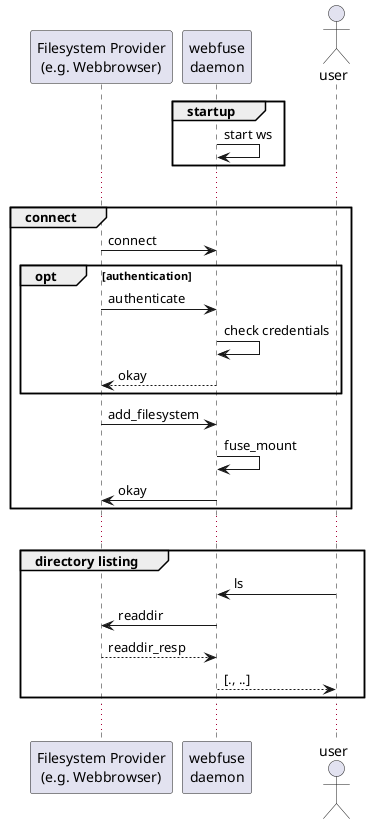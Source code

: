 @startuml
participant "Filesystem Provider\n(e.g. Webbrowser)" as provider
participant "webfuse\ndaemon" as daemon
actor "user" as user

group startup
daemon -> daemon : start ws
end
...

group connect
provider -> daemon : connect
    opt authentication
    provider -> daemon: authenticate
    daemon -> daemon: check credentials
    daemon --> provider: okay
    end

    provider -> daemon: add_filesystem
    daemon -> daemon : fuse_mount
    daemon -> provider: okay

end
...


group directory listing
user     -> daemon : ls
daemon   -> provider : readdir
provider --> daemon : readdir_resp
daemon   --> user : [., ..]
end
...

@enduml